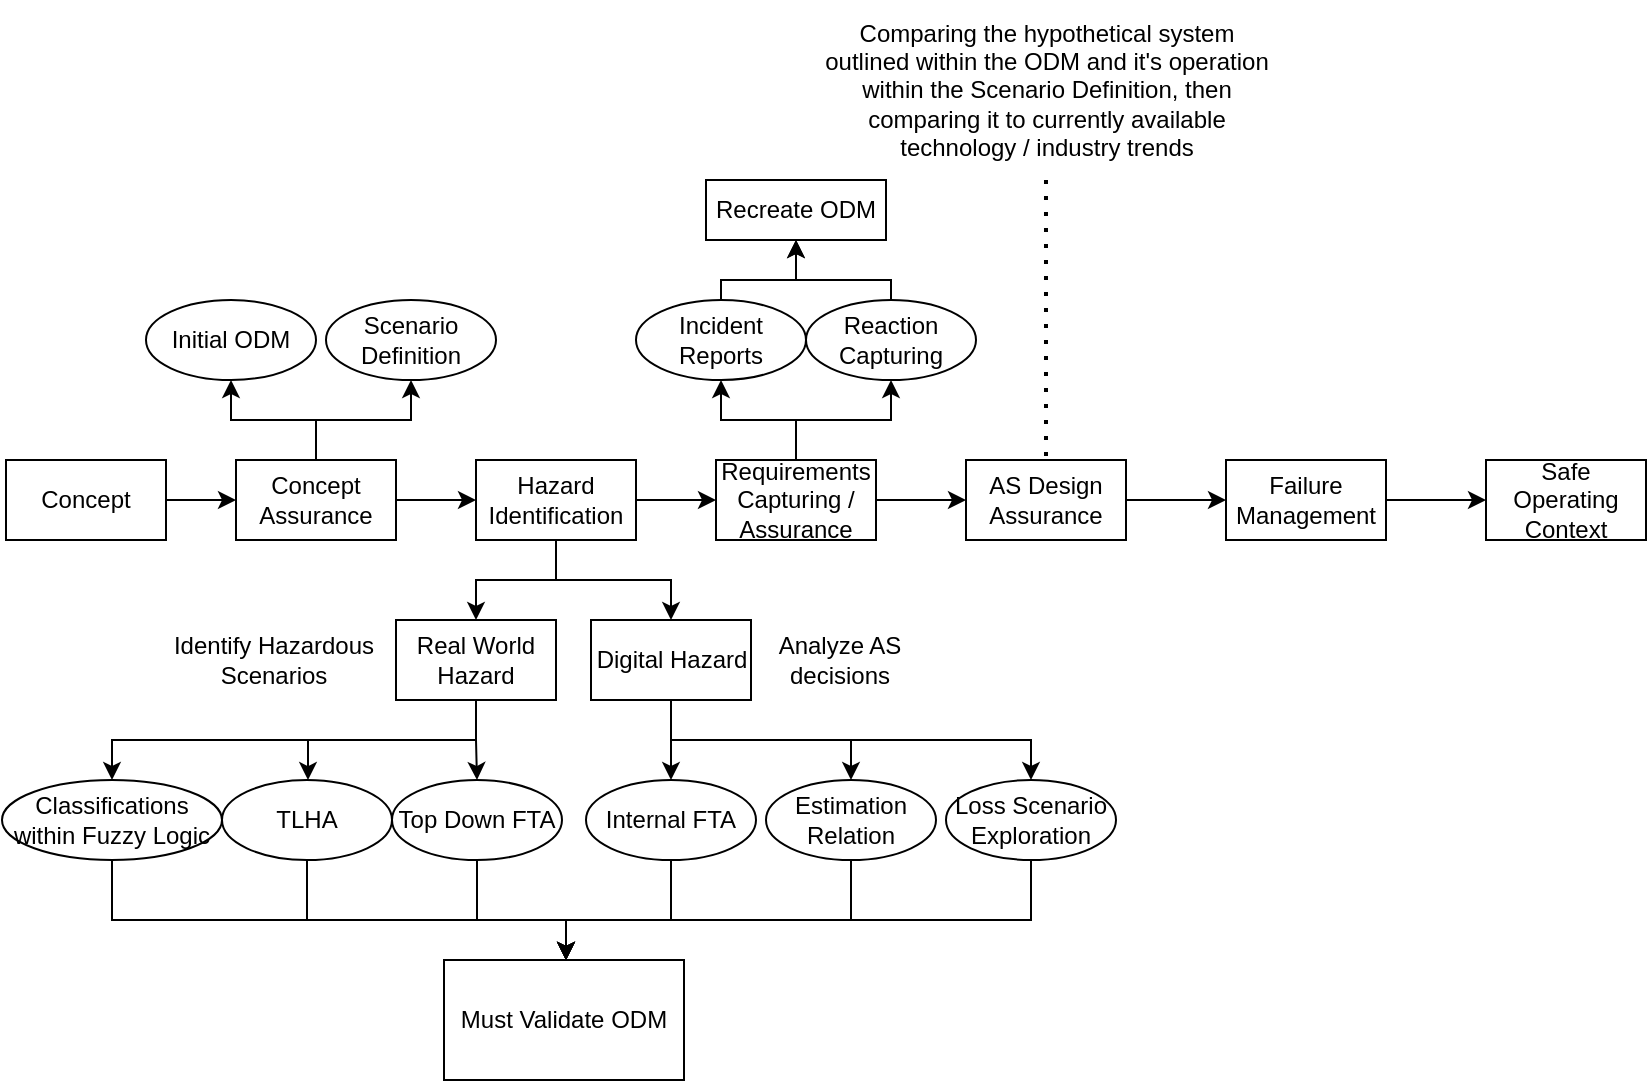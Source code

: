 <mxfile version="21.6.8" type="github">
  <diagram name="Page-1" id="aJNvPGV1j7dXfou5CJUt">
    <mxGraphModel dx="712" dy="511" grid="1" gridSize="10" guides="1" tooltips="1" connect="1" arrows="1" fold="1" page="1" pageScale="1" pageWidth="850" pageHeight="1100" math="0" shadow="0">
      <root>
        <mxCell id="0" />
        <mxCell id="1" parent="0" />
        <mxCell id="K2bbMnxz0RQGCQ17qI1y-8" value="" style="edgeStyle=orthogonalEdgeStyle;rounded=0;orthogonalLoop=1;jettySize=auto;html=1;" parent="1" source="K2bbMnxz0RQGCQ17qI1y-1" target="K2bbMnxz0RQGCQ17qI1y-4" edge="1">
          <mxGeometry relative="1" as="geometry" />
        </mxCell>
        <mxCell id="K2bbMnxz0RQGCQ17qI1y-1" value="Concept" style="rounded=0;whiteSpace=wrap;html=1;" parent="1" vertex="1">
          <mxGeometry x="16" y="240" width="80" height="40" as="geometry" />
        </mxCell>
        <mxCell id="K2bbMnxz0RQGCQ17qI1y-9" value="" style="edgeStyle=orthogonalEdgeStyle;rounded=0;orthogonalLoop=1;jettySize=auto;html=1;" parent="1" source="K2bbMnxz0RQGCQ17qI1y-4" target="K2bbMnxz0RQGCQ17qI1y-5" edge="1">
          <mxGeometry relative="1" as="geometry" />
        </mxCell>
        <mxCell id="K2bbMnxz0RQGCQ17qI1y-20" value="" style="edgeStyle=orthogonalEdgeStyle;rounded=0;orthogonalLoop=1;jettySize=auto;html=1;entryX=0.5;entryY=1;entryDx=0;entryDy=0;" parent="1" source="K2bbMnxz0RQGCQ17qI1y-4" target="K2bbMnxz0RQGCQ17qI1y-22" edge="1">
          <mxGeometry relative="1" as="geometry" />
        </mxCell>
        <mxCell id="K2bbMnxz0RQGCQ17qI1y-24" value="" style="edgeStyle=orthogonalEdgeStyle;rounded=0;orthogonalLoop=1;jettySize=auto;html=1;entryX=0.5;entryY=1;entryDx=0;entryDy=0;" parent="1" source="K2bbMnxz0RQGCQ17qI1y-4" target="K2bbMnxz0RQGCQ17qI1y-19" edge="1">
          <mxGeometry relative="1" as="geometry">
            <mxPoint x="171" y="360" as="targetPoint" />
          </mxGeometry>
        </mxCell>
        <mxCell id="K2bbMnxz0RQGCQ17qI1y-4" value="Concept Assurance" style="rounded=0;whiteSpace=wrap;html=1;" parent="1" vertex="1">
          <mxGeometry x="131" y="240" width="80" height="40" as="geometry" />
        </mxCell>
        <mxCell id="K2bbMnxz0RQGCQ17qI1y-11" value="" style="edgeStyle=orthogonalEdgeStyle;rounded=0;orthogonalLoop=1;jettySize=auto;html=1;" parent="1" source="K2bbMnxz0RQGCQ17qI1y-5" target="K2bbMnxz0RQGCQ17qI1y-10" edge="1">
          <mxGeometry relative="1" as="geometry" />
        </mxCell>
        <mxCell id="K2bbMnxz0RQGCQ17qI1y-16" value="" style="edgeStyle=orthogonalEdgeStyle;rounded=0;orthogonalLoop=1;jettySize=auto;html=1;" parent="1" source="K2bbMnxz0RQGCQ17qI1y-5" target="K2bbMnxz0RQGCQ17qI1y-7" edge="1">
          <mxGeometry relative="1" as="geometry" />
        </mxCell>
        <mxCell id="K2bbMnxz0RQGCQ17qI1y-18" value="" style="edgeStyle=orthogonalEdgeStyle;rounded=0;orthogonalLoop=1;jettySize=auto;html=1;entryX=0.5;entryY=0;entryDx=0;entryDy=0;" parent="1" source="K2bbMnxz0RQGCQ17qI1y-5" target="K2bbMnxz0RQGCQ17qI1y-6" edge="1">
          <mxGeometry relative="1" as="geometry">
            <mxPoint x="291" y="170" as="targetPoint" />
          </mxGeometry>
        </mxCell>
        <mxCell id="K2bbMnxz0RQGCQ17qI1y-5" value="Hazard Identification" style="rounded=0;whiteSpace=wrap;html=1;" parent="1" vertex="1">
          <mxGeometry x="251" y="240" width="80" height="40" as="geometry" />
        </mxCell>
        <mxCell id="K2bbMnxz0RQGCQ17qI1y-26" value="" style="edgeStyle=orthogonalEdgeStyle;rounded=0;orthogonalLoop=1;jettySize=auto;html=1;" parent="1" source="K2bbMnxz0RQGCQ17qI1y-6" target="K2bbMnxz0RQGCQ17qI1y-25" edge="1">
          <mxGeometry relative="1" as="geometry">
            <Array as="points">
              <mxPoint x="251" y="380" />
              <mxPoint x="167" y="380" />
            </Array>
          </mxGeometry>
        </mxCell>
        <mxCell id="K2bbMnxz0RQGCQ17qI1y-28" value="" style="edgeStyle=orthogonalEdgeStyle;rounded=0;orthogonalLoop=1;jettySize=auto;html=1;" parent="1" source="K2bbMnxz0RQGCQ17qI1y-6" target="K2bbMnxz0RQGCQ17qI1y-27" edge="1">
          <mxGeometry relative="1" as="geometry" />
        </mxCell>
        <mxCell id="K2bbMnxz0RQGCQ17qI1y-31" value="" style="edgeStyle=orthogonalEdgeStyle;rounded=0;orthogonalLoop=1;jettySize=auto;html=1;entryX=0.5;entryY=0;entryDx=0;entryDy=0;" parent="1" source="K2bbMnxz0RQGCQ17qI1y-6" target="K2bbMnxz0RQGCQ17qI1y-29" edge="1">
          <mxGeometry relative="1" as="geometry">
            <mxPoint x="76" y="380" as="targetPoint" />
            <Array as="points">
              <mxPoint x="251" y="380" />
              <mxPoint x="69" y="380" />
            </Array>
          </mxGeometry>
        </mxCell>
        <mxCell id="K2bbMnxz0RQGCQ17qI1y-6" value="Real World Hazard" style="rounded=0;whiteSpace=wrap;html=1;" parent="1" vertex="1">
          <mxGeometry x="211" y="320" width="80" height="40" as="geometry" />
        </mxCell>
        <mxCell id="K2bbMnxz0RQGCQ17qI1y-33" value="" style="edgeStyle=orthogonalEdgeStyle;rounded=0;orthogonalLoop=1;jettySize=auto;html=1;" parent="1" source="K2bbMnxz0RQGCQ17qI1y-7" target="K2bbMnxz0RQGCQ17qI1y-32" edge="1">
          <mxGeometry relative="1" as="geometry" />
        </mxCell>
        <mxCell id="K2bbMnxz0RQGCQ17qI1y-36" value="" style="edgeStyle=orthogonalEdgeStyle;rounded=0;orthogonalLoop=1;jettySize=auto;html=1;entryX=0.5;entryY=0;entryDx=0;entryDy=0;" parent="1" source="K2bbMnxz0RQGCQ17qI1y-7" target="K2bbMnxz0RQGCQ17qI1y-34" edge="1">
          <mxGeometry relative="1" as="geometry">
            <mxPoint x="448.5" y="340" as="targetPoint" />
            <Array as="points">
              <mxPoint x="349" y="380" />
              <mxPoint x="439" y="380" />
            </Array>
          </mxGeometry>
        </mxCell>
        <mxCell id="K2bbMnxz0RQGCQ17qI1y-39" value="" style="edgeStyle=orthogonalEdgeStyle;rounded=0;orthogonalLoop=1;jettySize=auto;html=1;entryX=0.5;entryY=0;entryDx=0;entryDy=0;" parent="1" source="K2bbMnxz0RQGCQ17qI1y-7" target="K2bbMnxz0RQGCQ17qI1y-37" edge="1">
          <mxGeometry relative="1" as="geometry">
            <mxPoint x="468.5" y="340" as="targetPoint" />
            <Array as="points">
              <mxPoint x="349" y="380" />
              <mxPoint x="529" y="380" />
            </Array>
          </mxGeometry>
        </mxCell>
        <mxCell id="K2bbMnxz0RQGCQ17qI1y-7" value="Digital Hazard" style="rounded=0;whiteSpace=wrap;html=1;" parent="1" vertex="1">
          <mxGeometry x="308.5" y="320" width="80" height="40" as="geometry" />
        </mxCell>
        <mxCell id="K2bbMnxz0RQGCQ17qI1y-13" value="" style="edgeStyle=orthogonalEdgeStyle;rounded=0;orthogonalLoop=1;jettySize=auto;html=1;" parent="1" source="K2bbMnxz0RQGCQ17qI1y-10" target="K2bbMnxz0RQGCQ17qI1y-12" edge="1">
          <mxGeometry relative="1" as="geometry" />
        </mxCell>
        <mxCell id="K2bbMnxz0RQGCQ17qI1y-56" value="" style="edgeStyle=orthogonalEdgeStyle;rounded=0;orthogonalLoop=1;jettySize=auto;html=1;" parent="1" source="K2bbMnxz0RQGCQ17qI1y-10" target="K2bbMnxz0RQGCQ17qI1y-55" edge="1">
          <mxGeometry relative="1" as="geometry" />
        </mxCell>
        <mxCell id="K2bbMnxz0RQGCQ17qI1y-57" value="" style="edgeStyle=orthogonalEdgeStyle;rounded=0;orthogonalLoop=1;jettySize=auto;html=1;entryX=0.5;entryY=1;entryDx=0;entryDy=0;" parent="1" source="K2bbMnxz0RQGCQ17qI1y-10" target="K2bbMnxz0RQGCQ17qI1y-54" edge="1">
          <mxGeometry relative="1" as="geometry" />
        </mxCell>
        <mxCell id="K2bbMnxz0RQGCQ17qI1y-10" value="Requirements Capturing / Assurance" style="rounded=0;whiteSpace=wrap;html=1;" parent="1" vertex="1">
          <mxGeometry x="371" y="240" width="80" height="40" as="geometry" />
        </mxCell>
        <mxCell id="K2bbMnxz0RQGCQ17qI1y-15" value="" style="edgeStyle=orthogonalEdgeStyle;rounded=0;orthogonalLoop=1;jettySize=auto;html=1;" parent="1" source="K2bbMnxz0RQGCQ17qI1y-12" target="K2bbMnxz0RQGCQ17qI1y-14" edge="1">
          <mxGeometry relative="1" as="geometry" />
        </mxCell>
        <mxCell id="K2bbMnxz0RQGCQ17qI1y-12" value="AS Design Assurance" style="rounded=0;whiteSpace=wrap;html=1;" parent="1" vertex="1">
          <mxGeometry x="496" y="240" width="80" height="40" as="geometry" />
        </mxCell>
        <mxCell id="K2bbMnxz0RQGCQ17qI1y-59" value="" style="edgeStyle=orthogonalEdgeStyle;rounded=0;orthogonalLoop=1;jettySize=auto;html=1;" parent="1" source="K2bbMnxz0RQGCQ17qI1y-14" target="K2bbMnxz0RQGCQ17qI1y-58" edge="1">
          <mxGeometry relative="1" as="geometry" />
        </mxCell>
        <mxCell id="K2bbMnxz0RQGCQ17qI1y-14" value="Failure Management" style="rounded=0;whiteSpace=wrap;html=1;" parent="1" vertex="1">
          <mxGeometry x="626" y="240" width="80" height="40" as="geometry" />
        </mxCell>
        <mxCell id="K2bbMnxz0RQGCQ17qI1y-19" value="Initial ODM" style="ellipse;whiteSpace=wrap;html=1;" parent="1" vertex="1">
          <mxGeometry x="86" y="160" width="85" height="40" as="geometry" />
        </mxCell>
        <mxCell id="K2bbMnxz0RQGCQ17qI1y-22" value="Scenario Definition" style="ellipse;whiteSpace=wrap;html=1;" parent="1" vertex="1">
          <mxGeometry x="176" y="160" width="85" height="40" as="geometry" />
        </mxCell>
        <mxCell id="K2bbMnxz0RQGCQ17qI1y-46" value="" style="edgeStyle=orthogonalEdgeStyle;rounded=0;orthogonalLoop=1;jettySize=auto;html=1;" parent="1" source="K2bbMnxz0RQGCQ17qI1y-25" target="K2bbMnxz0RQGCQ17qI1y-44" edge="1">
          <mxGeometry relative="1" as="geometry">
            <Array as="points">
              <mxPoint x="167" y="470" />
              <mxPoint x="296" y="470" />
            </Array>
          </mxGeometry>
        </mxCell>
        <mxCell id="K2bbMnxz0RQGCQ17qI1y-25" value="TLHA" style="ellipse;whiteSpace=wrap;html=1;" parent="1" vertex="1">
          <mxGeometry x="124" y="400" width="85" height="40" as="geometry" />
        </mxCell>
        <mxCell id="K2bbMnxz0RQGCQ17qI1y-45" value="" style="edgeStyle=orthogonalEdgeStyle;rounded=0;orthogonalLoop=1;jettySize=auto;html=1;" parent="1" source="K2bbMnxz0RQGCQ17qI1y-27" target="K2bbMnxz0RQGCQ17qI1y-44" edge="1">
          <mxGeometry relative="1" as="geometry">
            <Array as="points">
              <mxPoint x="252" y="470" />
              <mxPoint x="296" y="470" />
            </Array>
          </mxGeometry>
        </mxCell>
        <mxCell id="K2bbMnxz0RQGCQ17qI1y-27" value="Top Down FTA" style="ellipse;whiteSpace=wrap;html=1;" parent="1" vertex="1">
          <mxGeometry x="209" y="400" width="85" height="40" as="geometry" />
        </mxCell>
        <mxCell id="K2bbMnxz0RQGCQ17qI1y-47" value="" style="edgeStyle=orthogonalEdgeStyle;rounded=0;orthogonalLoop=1;jettySize=auto;html=1;" parent="1" source="K2bbMnxz0RQGCQ17qI1y-29" target="K2bbMnxz0RQGCQ17qI1y-44" edge="1">
          <mxGeometry relative="1" as="geometry">
            <Array as="points">
              <mxPoint x="69" y="470" />
              <mxPoint x="296" y="470" />
            </Array>
          </mxGeometry>
        </mxCell>
        <mxCell id="K2bbMnxz0RQGCQ17qI1y-29" value="Classifications within Fuzzy Logic" style="ellipse;whiteSpace=wrap;html=1;" parent="1" vertex="1">
          <mxGeometry x="14" y="400" width="110" height="40" as="geometry" />
        </mxCell>
        <mxCell id="K2bbMnxz0RQGCQ17qI1y-48" value="" style="edgeStyle=orthogonalEdgeStyle;rounded=0;orthogonalLoop=1;jettySize=auto;html=1;" parent="1" source="K2bbMnxz0RQGCQ17qI1y-32" target="K2bbMnxz0RQGCQ17qI1y-44" edge="1">
          <mxGeometry relative="1" as="geometry">
            <Array as="points">
              <mxPoint x="349" y="470" />
              <mxPoint x="296" y="470" />
            </Array>
          </mxGeometry>
        </mxCell>
        <mxCell id="K2bbMnxz0RQGCQ17qI1y-32" value="Internal FTA" style="ellipse;whiteSpace=wrap;html=1;" parent="1" vertex="1">
          <mxGeometry x="306" y="400" width="85" height="40" as="geometry" />
        </mxCell>
        <mxCell id="K2bbMnxz0RQGCQ17qI1y-49" value="" style="edgeStyle=orthogonalEdgeStyle;rounded=0;orthogonalLoop=1;jettySize=auto;html=1;" parent="1" source="K2bbMnxz0RQGCQ17qI1y-34" target="K2bbMnxz0RQGCQ17qI1y-44" edge="1">
          <mxGeometry relative="1" as="geometry">
            <Array as="points">
              <mxPoint x="439" y="470" />
              <mxPoint x="296" y="470" />
            </Array>
          </mxGeometry>
        </mxCell>
        <mxCell id="K2bbMnxz0RQGCQ17qI1y-34" value="Estimation Relation" style="ellipse;whiteSpace=wrap;html=1;" parent="1" vertex="1">
          <mxGeometry x="396" y="400" width="85" height="40" as="geometry" />
        </mxCell>
        <mxCell id="K2bbMnxz0RQGCQ17qI1y-50" value="" style="edgeStyle=orthogonalEdgeStyle;rounded=0;orthogonalLoop=1;jettySize=auto;html=1;" parent="1" source="K2bbMnxz0RQGCQ17qI1y-37" target="K2bbMnxz0RQGCQ17qI1y-44" edge="1">
          <mxGeometry relative="1" as="geometry">
            <Array as="points">
              <mxPoint x="529" y="470" />
              <mxPoint x="296" y="470" />
            </Array>
          </mxGeometry>
        </mxCell>
        <mxCell id="K2bbMnxz0RQGCQ17qI1y-37" value="Loss Scenario Exploration" style="ellipse;whiteSpace=wrap;html=1;" parent="1" vertex="1">
          <mxGeometry x="486" y="400" width="85" height="40" as="geometry" />
        </mxCell>
        <mxCell id="K2bbMnxz0RQGCQ17qI1y-40" value="Analyze AS decisions" style="text;html=1;strokeColor=none;fillColor=none;align=center;verticalAlign=middle;whiteSpace=wrap;rounded=0;" parent="1" vertex="1">
          <mxGeometry x="378.5" y="325" width="107.5" height="30" as="geometry" />
        </mxCell>
        <mxCell id="K2bbMnxz0RQGCQ17qI1y-41" value="Identify Hazardous Scenarios " style="text;html=1;strokeColor=none;fillColor=none;align=center;verticalAlign=middle;whiteSpace=wrap;rounded=0;" parent="1" vertex="1">
          <mxGeometry x="96" y="325" width="107.5" height="30" as="geometry" />
        </mxCell>
        <mxCell id="K2bbMnxz0RQGCQ17qI1y-44" value="Must Validate ODM" style="whiteSpace=wrap;html=1;" parent="1" vertex="1">
          <mxGeometry x="235" y="490" width="120" height="60" as="geometry" />
        </mxCell>
        <mxCell id="K2bbMnxz0RQGCQ17qI1y-64" value="" style="edgeStyle=orthogonalEdgeStyle;rounded=0;orthogonalLoop=1;jettySize=auto;html=1;" parent="1" source="K2bbMnxz0RQGCQ17qI1y-54" target="K2bbMnxz0RQGCQ17qI1y-62" edge="1">
          <mxGeometry relative="1" as="geometry">
            <Array as="points">
              <mxPoint x="374" y="150" />
              <mxPoint x="411" y="150" />
            </Array>
          </mxGeometry>
        </mxCell>
        <mxCell id="K2bbMnxz0RQGCQ17qI1y-54" value="Incident Reports" style="ellipse;whiteSpace=wrap;html=1;" parent="1" vertex="1">
          <mxGeometry x="331" y="160" width="85" height="40" as="geometry" />
        </mxCell>
        <mxCell id="K2bbMnxz0RQGCQ17qI1y-63" value="" style="edgeStyle=orthogonalEdgeStyle;rounded=0;orthogonalLoop=1;jettySize=auto;html=1;" parent="1" source="K2bbMnxz0RQGCQ17qI1y-55" target="K2bbMnxz0RQGCQ17qI1y-62" edge="1">
          <mxGeometry relative="1" as="geometry">
            <Array as="points">
              <mxPoint x="459" y="150" />
              <mxPoint x="411" y="150" />
            </Array>
          </mxGeometry>
        </mxCell>
        <mxCell id="K2bbMnxz0RQGCQ17qI1y-55" value="Reaction Capturing" style="ellipse;whiteSpace=wrap;html=1;" parent="1" vertex="1">
          <mxGeometry x="416" y="160" width="85" height="40" as="geometry" />
        </mxCell>
        <mxCell id="K2bbMnxz0RQGCQ17qI1y-58" value="Safe Operating Context" style="rounded=0;whiteSpace=wrap;html=1;" parent="1" vertex="1">
          <mxGeometry x="756" y="240" width="80" height="40" as="geometry" />
        </mxCell>
        <mxCell id="K2bbMnxz0RQGCQ17qI1y-62" value="Recreate ODM" style="whiteSpace=wrap;html=1;" parent="1" vertex="1">
          <mxGeometry x="366" y="100" width="90" height="30" as="geometry" />
        </mxCell>
        <mxCell id="K2bbMnxz0RQGCQ17qI1y-65" value="Comparing the hypothetical system outlined within the ODM and it&#39;s operation within the Scenario Definition, then comparing it to currently available technology / industry trends" style="text;html=1;strokeColor=none;fillColor=none;align=center;verticalAlign=middle;whiteSpace=wrap;rounded=0;" parent="1" vertex="1">
          <mxGeometry x="423.62" y="10" width="224.75" height="90" as="geometry" />
        </mxCell>
        <mxCell id="K2bbMnxz0RQGCQ17qI1y-66" value="" style="endArrow=none;dashed=1;html=1;dashPattern=1 3;strokeWidth=2;rounded=0;entryX=0.5;entryY=0;entryDx=0;entryDy=0;exitX=0.5;exitY=1;exitDx=0;exitDy=0;" parent="1" source="K2bbMnxz0RQGCQ17qI1y-65" target="K2bbMnxz0RQGCQ17qI1y-12" edge="1">
          <mxGeometry width="50" height="50" relative="1" as="geometry">
            <mxPoint x="340" y="310" as="sourcePoint" />
            <mxPoint x="390" y="260" as="targetPoint" />
          </mxGeometry>
        </mxCell>
      </root>
    </mxGraphModel>
  </diagram>
</mxfile>
